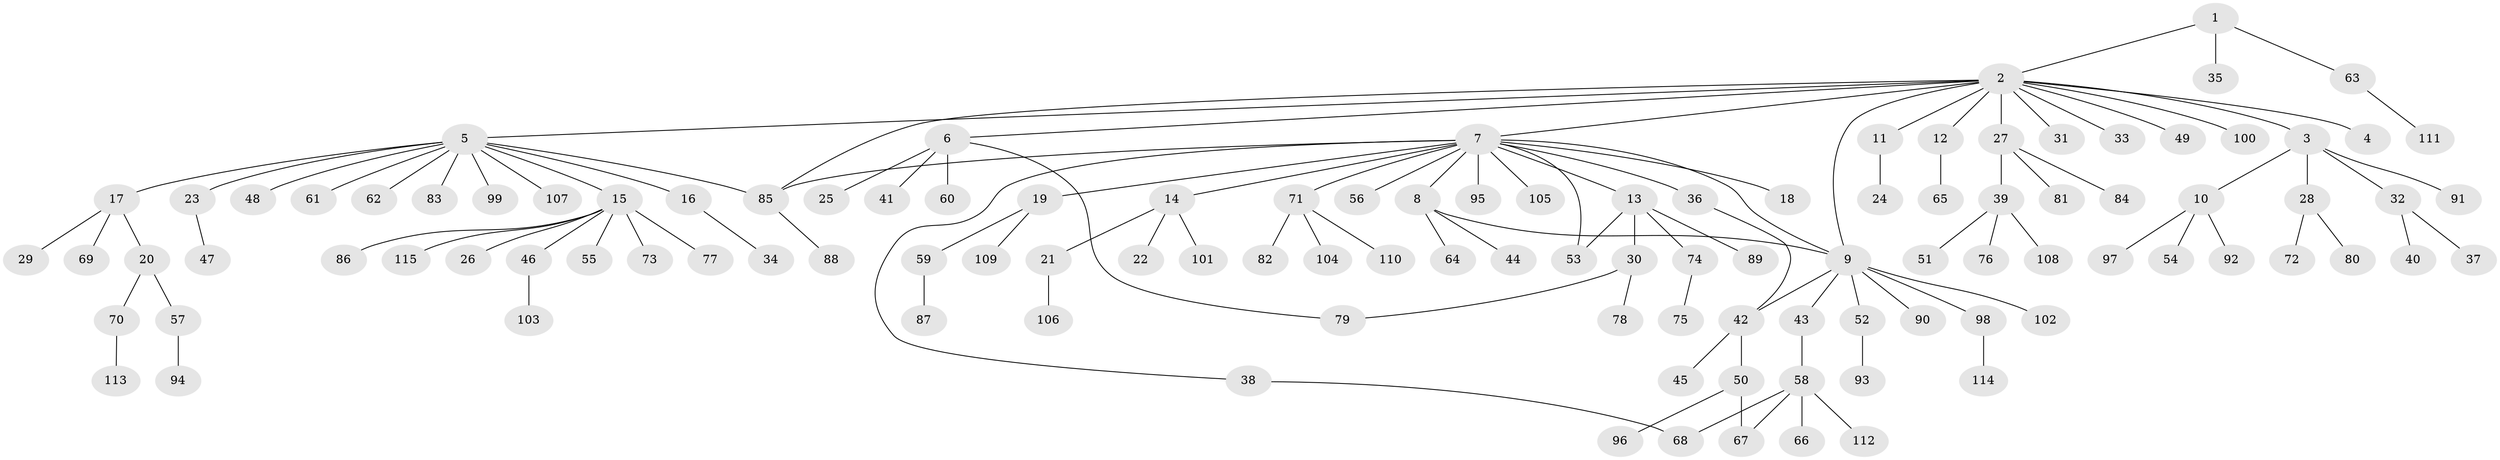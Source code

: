 // Generated by graph-tools (version 1.1) at 2025/26/03/09/25 03:26:09]
// undirected, 115 vertices, 123 edges
graph export_dot {
graph [start="1"]
  node [color=gray90,style=filled];
  1;
  2;
  3;
  4;
  5;
  6;
  7;
  8;
  9;
  10;
  11;
  12;
  13;
  14;
  15;
  16;
  17;
  18;
  19;
  20;
  21;
  22;
  23;
  24;
  25;
  26;
  27;
  28;
  29;
  30;
  31;
  32;
  33;
  34;
  35;
  36;
  37;
  38;
  39;
  40;
  41;
  42;
  43;
  44;
  45;
  46;
  47;
  48;
  49;
  50;
  51;
  52;
  53;
  54;
  55;
  56;
  57;
  58;
  59;
  60;
  61;
  62;
  63;
  64;
  65;
  66;
  67;
  68;
  69;
  70;
  71;
  72;
  73;
  74;
  75;
  76;
  77;
  78;
  79;
  80;
  81;
  82;
  83;
  84;
  85;
  86;
  87;
  88;
  89;
  90;
  91;
  92;
  93;
  94;
  95;
  96;
  97;
  98;
  99;
  100;
  101;
  102;
  103;
  104;
  105;
  106;
  107;
  108;
  109;
  110;
  111;
  112;
  113;
  114;
  115;
  1 -- 2;
  1 -- 35;
  1 -- 63;
  2 -- 3;
  2 -- 4;
  2 -- 5;
  2 -- 6;
  2 -- 7;
  2 -- 9;
  2 -- 11;
  2 -- 12;
  2 -- 27;
  2 -- 31;
  2 -- 33;
  2 -- 49;
  2 -- 85;
  2 -- 100;
  3 -- 10;
  3 -- 28;
  3 -- 32;
  3 -- 91;
  5 -- 15;
  5 -- 16;
  5 -- 17;
  5 -- 23;
  5 -- 48;
  5 -- 61;
  5 -- 62;
  5 -- 83;
  5 -- 85;
  5 -- 99;
  5 -- 107;
  6 -- 25;
  6 -- 41;
  6 -- 60;
  6 -- 79;
  7 -- 8;
  7 -- 9;
  7 -- 13;
  7 -- 14;
  7 -- 18;
  7 -- 19;
  7 -- 36;
  7 -- 38;
  7 -- 53;
  7 -- 56;
  7 -- 71;
  7 -- 85;
  7 -- 95;
  7 -- 105;
  8 -- 9;
  8 -- 44;
  8 -- 64;
  9 -- 42;
  9 -- 43;
  9 -- 52;
  9 -- 90;
  9 -- 98;
  9 -- 102;
  10 -- 54;
  10 -- 92;
  10 -- 97;
  11 -- 24;
  12 -- 65;
  13 -- 30;
  13 -- 53;
  13 -- 74;
  13 -- 89;
  14 -- 21;
  14 -- 22;
  14 -- 101;
  15 -- 26;
  15 -- 46;
  15 -- 55;
  15 -- 73;
  15 -- 77;
  15 -- 86;
  15 -- 115;
  16 -- 34;
  17 -- 20;
  17 -- 29;
  17 -- 69;
  19 -- 59;
  19 -- 109;
  20 -- 57;
  20 -- 70;
  21 -- 106;
  23 -- 47;
  27 -- 39;
  27 -- 81;
  27 -- 84;
  28 -- 72;
  28 -- 80;
  30 -- 78;
  30 -- 79;
  32 -- 37;
  32 -- 40;
  36 -- 42;
  38 -- 68;
  39 -- 51;
  39 -- 76;
  39 -- 108;
  42 -- 45;
  42 -- 50;
  43 -- 58;
  46 -- 103;
  50 -- 67;
  50 -- 96;
  52 -- 93;
  57 -- 94;
  58 -- 66;
  58 -- 67;
  58 -- 68;
  58 -- 112;
  59 -- 87;
  63 -- 111;
  70 -- 113;
  71 -- 82;
  71 -- 104;
  71 -- 110;
  74 -- 75;
  85 -- 88;
  98 -- 114;
}

